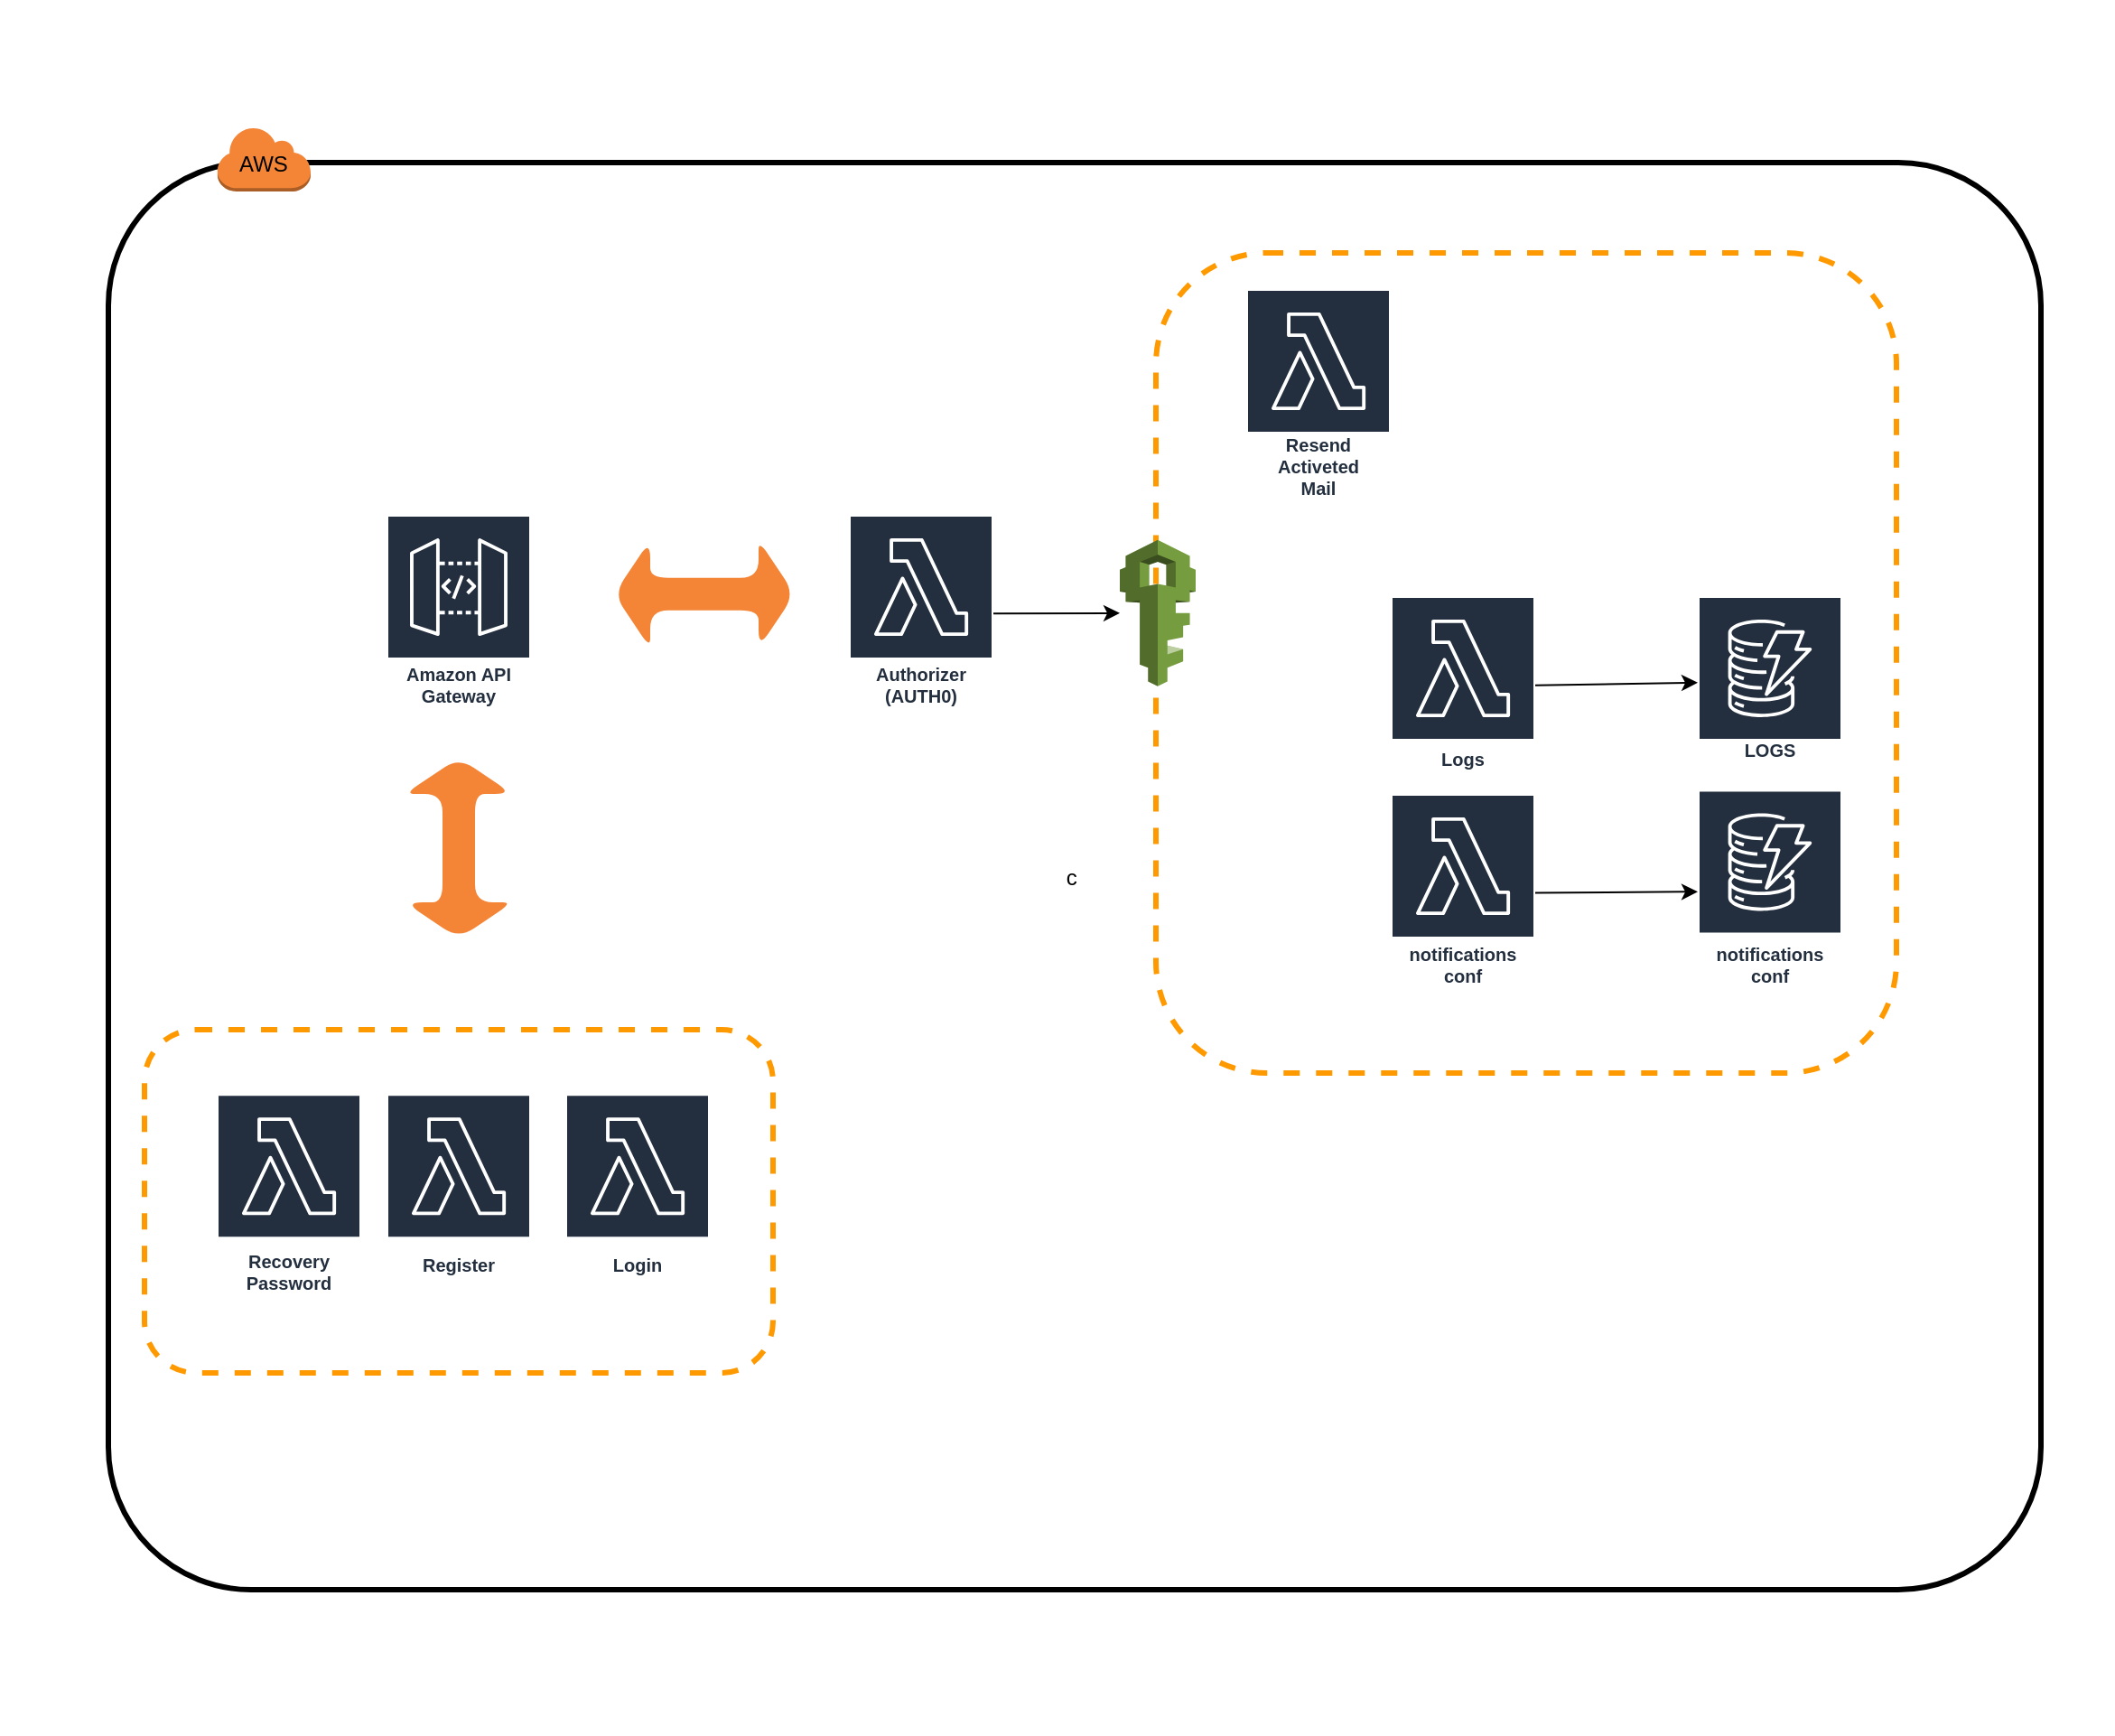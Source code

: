 <mxfile>
    <diagram id="vMHaOl1UGQJHdvuwLtIS" name="Página-1">
        <mxGraphModel dx="2180" dy="1873" grid="1" gridSize="10" guides="1" tooltips="1" connect="1" arrows="1" fold="1" page="1" pageScale="1" pageWidth="827" pageHeight="1169" math="0" shadow="0">
            <root>
                <mxCell id="0"/>
                <mxCell id="1" parent="0"/>
                <mxCell id="29" value="" style="rounded=0;whiteSpace=wrap;html=1;dashed=1;strokeColor=none;strokeWidth=3;fillColor=#FFFFFF;" parent="1" vertex="1">
                    <mxGeometry x="10" y="-80" width="1170" height="960" as="geometry"/>
                </mxCell>
                <mxCell id="5" value="c " style="rounded=1;arcSize=10;dashed=0;fillColor=none;gradientColor=none;strokeWidth=3;strokeColor=#000000;" parent="1" vertex="1">
                    <mxGeometry x="70" y="10" width="1070" height="790" as="geometry"/>
                </mxCell>
                <mxCell id="10" value="" style="group" parent="1" vertex="1" connectable="0">
                    <mxGeometry x="126" y="-10" width="60" height="36" as="geometry"/>
                </mxCell>
                <mxCell id="6" value="" style="dashed=0;html=1;shape=mxgraph.aws3.virtual_private_cloud;fillColor=#F58536;gradientColor=none;dashed=0;" parent="10" vertex="1">
                    <mxGeometry x="4" width="52" height="36" as="geometry"/>
                </mxCell>
                <mxCell id="9" value="" style="rounded=1;whiteSpace=wrap;html=1;fillColor=#F58536;strokeColor=none;" parent="10" vertex="1">
                    <mxGeometry x="9.5" y="16" width="41" height="14" as="geometry"/>
                </mxCell>
                <mxCell id="8" value="AWS" style="text;html=1;strokeColor=none;fillColor=none;align=center;verticalAlign=middle;whiteSpace=wrap;rounded=0;" parent="10" vertex="1">
                    <mxGeometry y="6" width="60" height="30" as="geometry"/>
                </mxCell>
                <mxCell id="12" value="Amazon API Gateway" style="sketch=0;outlineConnect=0;fontColor=#232F3E;gradientColor=none;strokeColor=#ffffff;fillColor=#232F3E;dashed=0;verticalLabelPosition=middle;verticalAlign=bottom;align=center;html=1;whiteSpace=wrap;fontSize=10;fontStyle=1;spacing=3;shape=mxgraph.aws4.productIcon;prIcon=mxgraph.aws4.api_gateway;rounded=1;" parent="1" vertex="1">
                    <mxGeometry x="224" y="205" width="80" height="110" as="geometry"/>
                </mxCell>
                <mxCell id="13" value="" style="shape=doubleArrow;whiteSpace=wrap;html=1;rounded=1;fillColor=#F58536;strokeColor=none;" parent="1" vertex="1">
                    <mxGeometry x="350" y="218.87" width="100" height="60" as="geometry"/>
                </mxCell>
                <mxCell id="26" value="" style="edgeStyle=none;html=1;fontColor=#000000;labelBackgroundColor=#000000;strokeColor=#000000;" parent="1" source="18" target="24" edge="1">
                    <mxGeometry relative="1" as="geometry"/>
                </mxCell>
                <mxCell id="18" value="Authorizer&lt;br&gt;(AUTH0)" style="sketch=0;outlineConnect=0;fontColor=#232F3E;gradientColor=none;strokeColor=#ffffff;fillColor=#232F3E;dashed=0;verticalLabelPosition=middle;verticalAlign=bottom;align=center;html=1;whiteSpace=wrap;fontSize=10;fontStyle=1;spacing=3;shape=mxgraph.aws4.productIcon;prIcon=mxgraph.aws4.lambda;rounded=1;" parent="1" vertex="1">
                    <mxGeometry x="480" y="205" width="80" height="109.5" as="geometry"/>
                </mxCell>
                <mxCell id="19" value="v" style="rounded=1;whiteSpace=wrap;html=1;fillColor=none;dashed=1;strokeColor=#FF9900;strokeWidth=3;" parent="1" vertex="1">
                    <mxGeometry x="650" y="60" width="410" height="454" as="geometry"/>
                </mxCell>
                <mxCell id="24" value="" style="outlineConnect=0;dashed=0;verticalLabelPosition=bottom;verticalAlign=top;align=center;html=1;shape=mxgraph.aws3.iam;fillColor=#759C3E;gradientColor=none;rounded=1;strokeColor=#FF9900;strokeWidth=3;" parent="1" vertex="1">
                    <mxGeometry x="630" y="218.87" width="42" height="81" as="geometry"/>
                </mxCell>
                <mxCell id="28" value="Resend&lt;br&gt;Activeted&lt;br&gt;Mail" style="sketch=0;outlineConnect=0;fontColor=#232F3E;gradientColor=none;strokeColor=#ffffff;fillColor=#232F3E;dashed=0;verticalLabelPosition=middle;verticalAlign=bottom;align=center;html=1;whiteSpace=wrap;fontSize=10;fontStyle=1;spacing=3;shape=mxgraph.aws4.productIcon;prIcon=mxgraph.aws4.lambda;rounded=1;" parent="1" vertex="1">
                    <mxGeometry x="700" y="80" width="80" height="120" as="geometry"/>
                </mxCell>
                <mxCell id="42" value="" style="edgeStyle=none;html=1;labelBackgroundColor=#000000;fontColor=#000000;strokeColor=#000000;" parent="1" source="30" target="40" edge="1">
                    <mxGeometry relative="1" as="geometry"/>
                </mxCell>
                <mxCell id="30" value="Logs" style="sketch=0;outlineConnect=0;fontColor=#232F3E;gradientColor=none;strokeColor=#ffffff;fillColor=#232F3E;dashed=0;verticalLabelPosition=middle;verticalAlign=bottom;align=center;html=1;whiteSpace=wrap;fontSize=10;fontStyle=1;spacing=3;shape=mxgraph.aws4.productIcon;prIcon=mxgraph.aws4.lambda;rounded=1;" parent="1" vertex="1">
                    <mxGeometry x="780" y="250" width="80" height="100" as="geometry"/>
                </mxCell>
                <mxCell id="40" value="LOGS" style="sketch=0;outlineConnect=0;fontColor=#232F3E;gradientColor=none;strokeColor=#ffffff;fillColor=#232F3E;dashed=0;verticalLabelPosition=middle;verticalAlign=bottom;align=center;html=1;whiteSpace=wrap;fontSize=10;fontStyle=1;spacing=3;shape=mxgraph.aws4.productIcon;prIcon=mxgraph.aws4.dynamodb;rounded=1;" parent="1" vertex="1">
                    <mxGeometry x="950" y="250" width="80" height="94.5" as="geometry"/>
                </mxCell>
                <mxCell id="45" value="" style="edgeStyle=none;html=1;strokeColor=#000000;" parent="1" source="43" target="44" edge="1">
                    <mxGeometry relative="1" as="geometry"/>
                </mxCell>
                <mxCell id="43" value="notifications&lt;br&gt;conf" style="sketch=0;outlineConnect=0;fontColor=#232F3E;gradientColor=none;strokeColor=#ffffff;fillColor=#232F3E;dashed=0;verticalLabelPosition=middle;verticalAlign=bottom;align=center;html=1;whiteSpace=wrap;fontSize=10;fontStyle=1;spacing=3;shape=mxgraph.aws4.productIcon;prIcon=mxgraph.aws4.lambda;rounded=1;" parent="1" vertex="1">
                    <mxGeometry x="780" y="359.5" width="80" height="110" as="geometry"/>
                </mxCell>
                <mxCell id="44" value="notifications&lt;br&gt;conf" style="sketch=0;outlineConnect=0;fontColor=#232F3E;gradientColor=none;strokeColor=#ffffff;fillColor=#232F3E;dashed=0;verticalLabelPosition=middle;verticalAlign=bottom;align=center;html=1;whiteSpace=wrap;fontSize=10;fontStyle=1;spacing=3;shape=mxgraph.aws4.productIcon;prIcon=mxgraph.aws4.dynamodb;rounded=1;" parent="1" vertex="1">
                    <mxGeometry x="950" y="357.25" width="80" height="112.25" as="geometry"/>
                </mxCell>
                <mxCell id="52" value="" style="shape=doubleArrow;whiteSpace=wrap;html=1;rounded=1;fillColor=#F58536;strokeColor=none;rotation=90;" vertex="1" parent="1">
                    <mxGeometry x="214" y="359.5" width="100" height="60" as="geometry"/>
                </mxCell>
                <mxCell id="55" value="" style="group" vertex="1" connectable="0" parent="1">
                    <mxGeometry x="90" y="490" width="348" height="190" as="geometry"/>
                </mxCell>
                <mxCell id="50" value="" style="rounded=1;whiteSpace=wrap;html=1;fillColor=none;dashed=1;strokeColor=#FF9900;strokeWidth=3;" vertex="1" parent="55">
                    <mxGeometry width="348" height="190" as="geometry"/>
                </mxCell>
                <mxCell id="46" value="Login" style="sketch=0;outlineConnect=0;fontColor=#232F3E;gradientColor=none;strokeColor=#ffffff;fillColor=#232F3E;dashed=0;verticalLabelPosition=middle;verticalAlign=bottom;align=center;html=1;whiteSpace=wrap;fontSize=10;fontStyle=1;spacing=3;shape=mxgraph.aws4.productIcon;prIcon=mxgraph.aws4.lambda;rounded=1;" vertex="1" parent="55">
                    <mxGeometry x="233" y="35.63" width="80" height="104.38" as="geometry"/>
                </mxCell>
                <mxCell id="48" value="Register" style="sketch=0;outlineConnect=0;fontColor=#232F3E;gradientColor=none;strokeColor=#ffffff;fillColor=#232F3E;dashed=0;verticalLabelPosition=middle;verticalAlign=bottom;align=center;html=1;whiteSpace=wrap;fontSize=10;fontStyle=1;spacing=3;shape=mxgraph.aws4.productIcon;prIcon=mxgraph.aws4.lambda;rounded=1;" vertex="1" parent="55">
                    <mxGeometry x="134" y="35.63" width="80" height="104.38" as="geometry"/>
                </mxCell>
                <mxCell id="49" value="Recovery&lt;br&gt;Password" style="sketch=0;outlineConnect=0;fontColor=#232F3E;gradientColor=none;strokeColor=#ffffff;fillColor=#232F3E;dashed=0;verticalLabelPosition=middle;verticalAlign=bottom;align=center;html=1;whiteSpace=wrap;fontSize=10;fontStyle=1;spacing=3;shape=mxgraph.aws4.productIcon;prIcon=mxgraph.aws4.lambda;rounded=1;" vertex="1" parent="55">
                    <mxGeometry x="40" y="35.63" width="80" height="114.38" as="geometry"/>
                </mxCell>
            </root>
        </mxGraphModel>
    </diagram>
</mxfile>